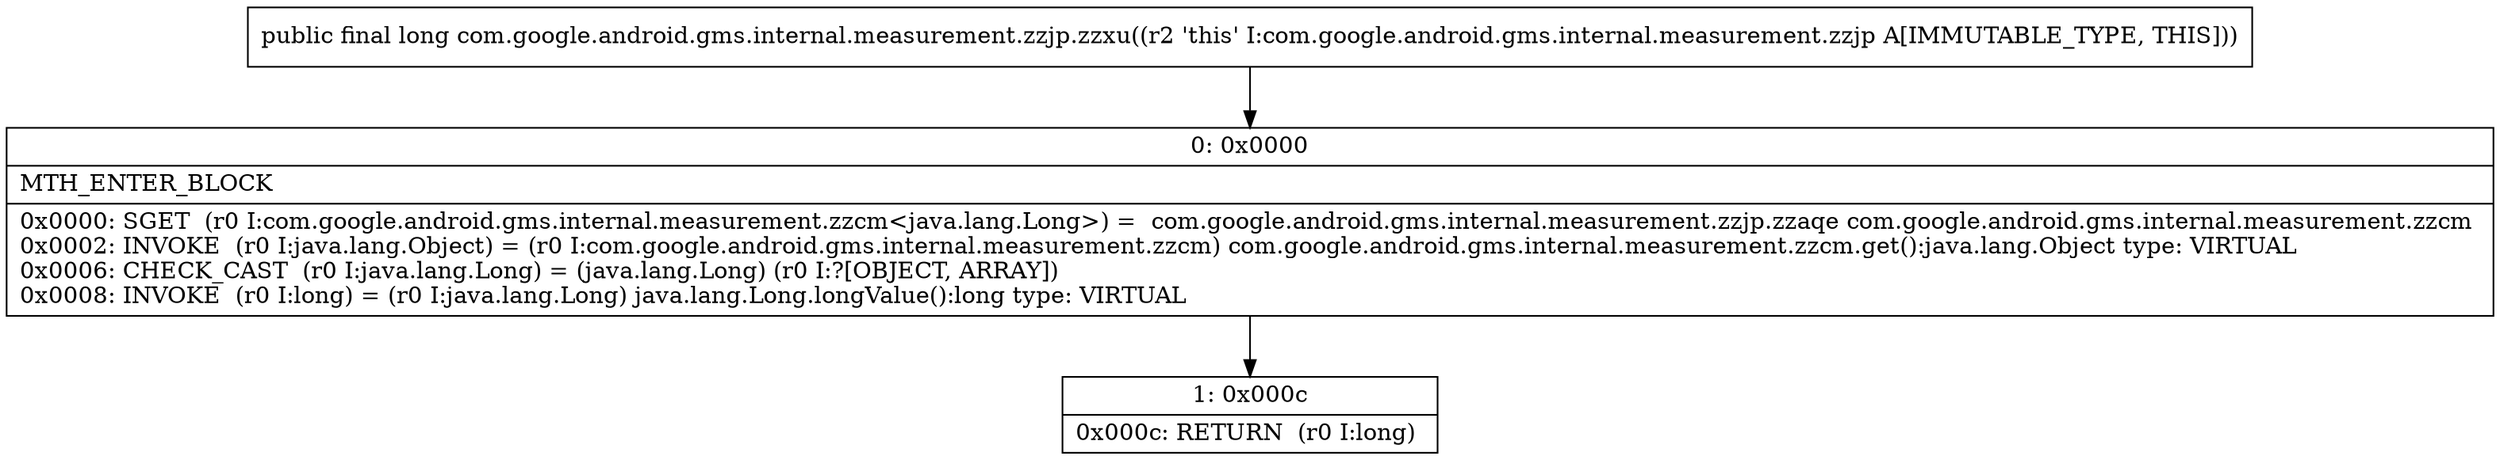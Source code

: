 digraph "CFG forcom.google.android.gms.internal.measurement.zzjp.zzxu()J" {
Node_0 [shape=record,label="{0\:\ 0x0000|MTH_ENTER_BLOCK\l|0x0000: SGET  (r0 I:com.google.android.gms.internal.measurement.zzcm\<java.lang.Long\>) =  com.google.android.gms.internal.measurement.zzjp.zzaqe com.google.android.gms.internal.measurement.zzcm \l0x0002: INVOKE  (r0 I:java.lang.Object) = (r0 I:com.google.android.gms.internal.measurement.zzcm) com.google.android.gms.internal.measurement.zzcm.get():java.lang.Object type: VIRTUAL \l0x0006: CHECK_CAST  (r0 I:java.lang.Long) = (java.lang.Long) (r0 I:?[OBJECT, ARRAY]) \l0x0008: INVOKE  (r0 I:long) = (r0 I:java.lang.Long) java.lang.Long.longValue():long type: VIRTUAL \l}"];
Node_1 [shape=record,label="{1\:\ 0x000c|0x000c: RETURN  (r0 I:long) \l}"];
MethodNode[shape=record,label="{public final long com.google.android.gms.internal.measurement.zzjp.zzxu((r2 'this' I:com.google.android.gms.internal.measurement.zzjp A[IMMUTABLE_TYPE, THIS])) }"];
MethodNode -> Node_0;
Node_0 -> Node_1;
}

